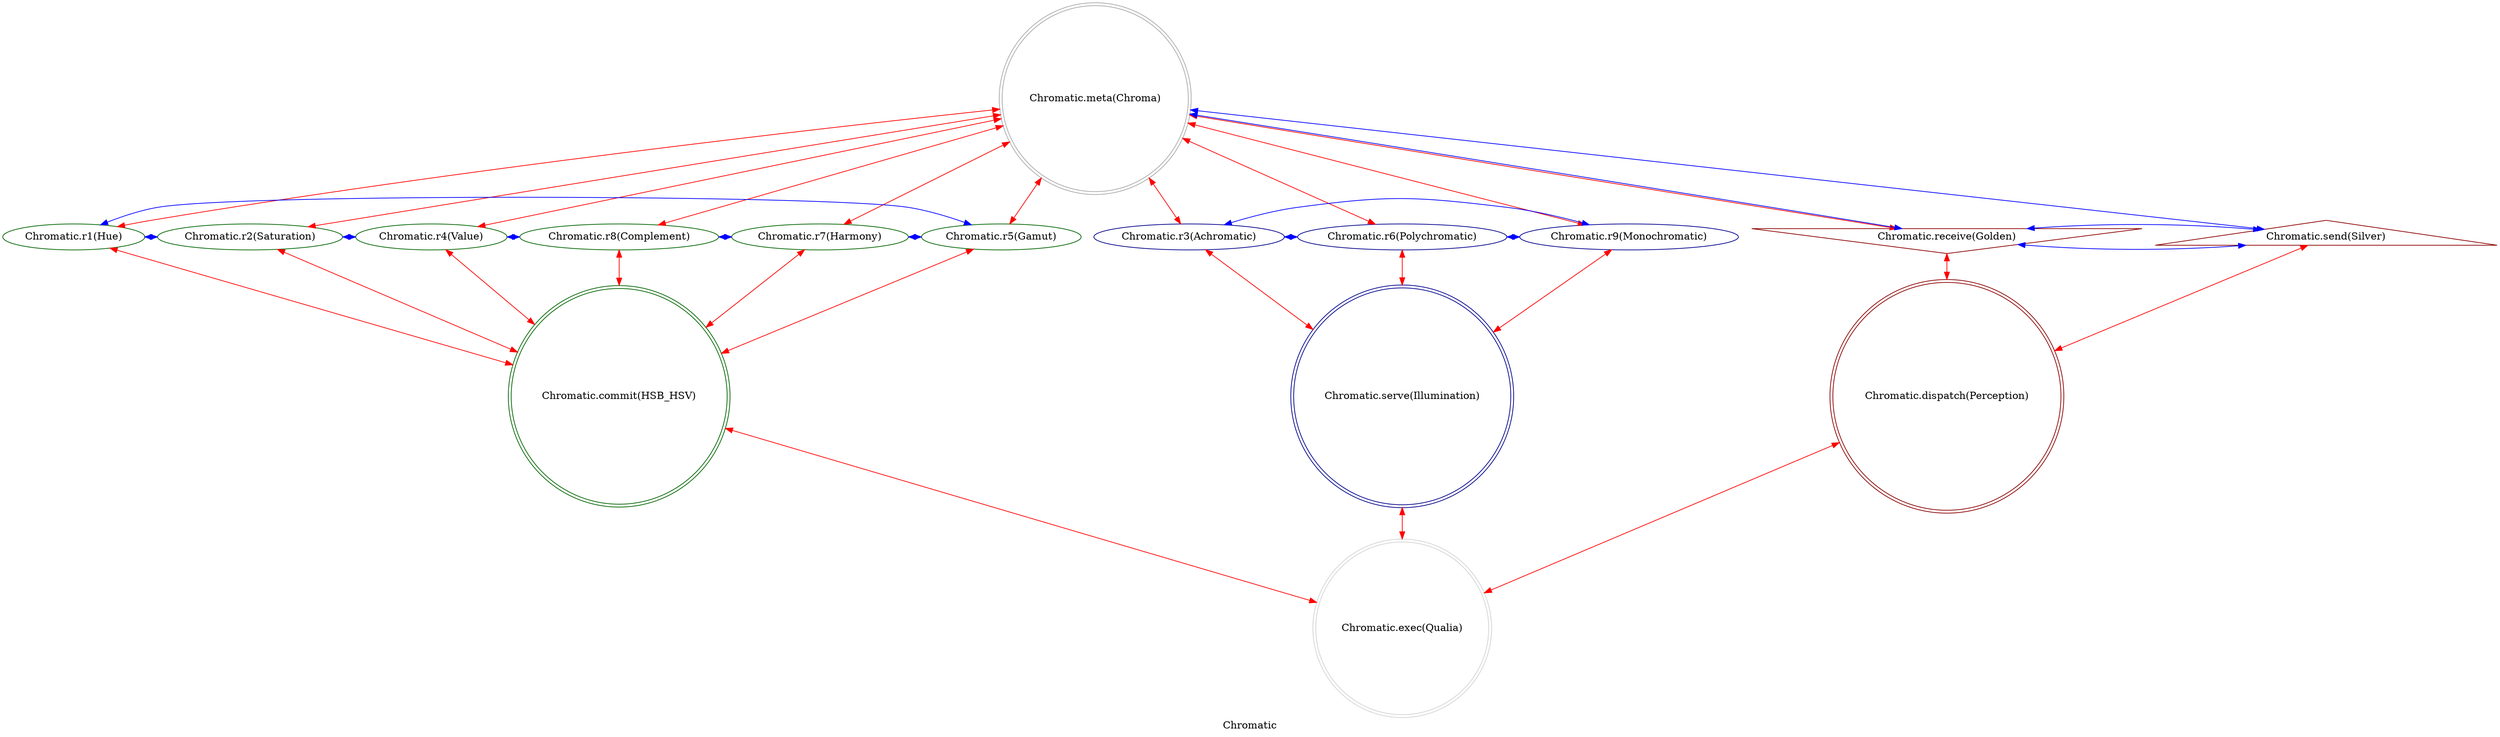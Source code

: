 strict digraph ChromaticFactor {
    label = "Chromatic";
    comment = "The qualitative dimension of reality. Governs the perception, emission, and interaction of qualities through the logic of hue, saturation, and value.";
    
    0 -> {1 2 4 8 7 5 3 6 9 a b} [dir = both; color = "red";];
    {a b} -> c [dir = both; color = "red";];
    {1 2 4 8 7 5} -> d [dir = both; color = "red";];
    {3 6 9} -> e [dir = both; color = "red";];
    {c d e} -> f [dir = both; color = "red";];
    
    a -> b -> a [dir = both; color = "blue";];
    a -> 0 -> b [dir = both; color = "blue";];
    3 -> 6 -> 9 -> 3 [dir = both; color = "blue";];
    1 -> 2 -> 4 -> 8 -> 7 -> 5 -> 1 [dir = both; color = "blue";];
    
    subgraph {
        rank = same;
        0;
    }
    subgraph {
        rank = same;
        3;
        6;
        9;
        1;
        2;
        4;
        8;
        7;
        5;
        a;
        b;
    }
    subgraph {
        rank = same;
        c;
        d;
        e;
    }
    subgraph {
        rank = same;
        f;
    }
    
    a [label = "Chromatic.receive(Golden)";comment = "Potential: The source of pure, unmodulated value and luminance—the potential for all brilliance and warmth.";shape = invtriangle;color = darkred;];
    0 [label = "Chromatic.meta(Chroma)";comment = "Abstract: The invariant essence of chromaticity itself—the principle of qualitative difference.";shape = doublecircle;color = darkgray;];
    b [label = "Chromatic.send(Silver)";comment = "Manifest: The reflected, modulated, and contextualized quality—the actual perceived color in a specific environment.";shape = triangle;color = darkred;];
    1 [label = "Chromatic.r1(Hue)";comment = "Initiation: The fundamental spectral identity—the pure wavelength or primary quality that defines a color's core nature.";color = darkgreen;];
    2 [label = "Chromatic.r2(Saturation)";comment = "Response: The intensity or purity of the Hue—its vibrancy versus dilution with achromatic light.";color = darkgreen;];
    4 [label = "Chromatic.r4(Value)";comment = "Integration: The overall lightness or brightness—the luminous intensity of the color.";color = darkgreen;];
    8 [label = "Chromatic.r8(Complement)";comment = "Reflection: The opposing hue that, when mixed, produces achromatic gray—the necessary contrast for definition.";color = darkgreen;];
    7 [label = "Chromatic.r7(Harmony)";comment = "Consolidation: The pleasing or stable relationship between multiple hues, based on their geometric arrangement on the color wheel.";color = darkgreen;];
    5 [label = "Chromatic.r5(Gamut)";comment = "Propagation: The reproducible range of colors available in a given context (a device, a medium, a perception).";color = darkgreen;];
    3 [label = "Chromatic.r3(Achromatic)";comment = "Thesis: The realm of pure value and form—zero hue, where structure is revealed without chromatic distraction.";color = darkblue;];
    6 [label = "Chromatic.r6(Polychromatic)";comment = "Antithesis: The chaotic potential of the full spectrum—maximum hue diversity before organization.";color = darkblue;];
    9 [label = "Chromatic.r9(Monochromatic)";comment = "Synthesis: The ordered expression of a single hue domain—coherent qualitative identity across variations in saturation and value.";color = darkblue;];
    c [label = "Chromatic.dispatch(Perception)";comment = "Why-Who: The act of qualitative discernment—the biological, psychological, or instrumental process that interprets wavelengths as color.";shape = doublecircle;color = darkred;];
    d [label = "Chromatic.commit(HSB_HSV)";comment = "What-How: The unified color model—the cylindrical-coordinate representation of Hue, Saturation, and Value/Brightness as the method for defining any color.";shape = doublecircle;color = darkgreen;];
    e [label = "Chromatic.serve(Illumination)";comment = "When-Where: The contextual lighting and environment that determines how a color is rendered and perceived.";shape = doublecircle;color = darkblue;];
    f [label = "Chromatic.exec(Qualia)";comment = "Which-Closure: The final, subjective experience of a specific color—the 'redness of red' as a realized, ineffable quality.";shape = doublecircle;color = lightgray;];
}